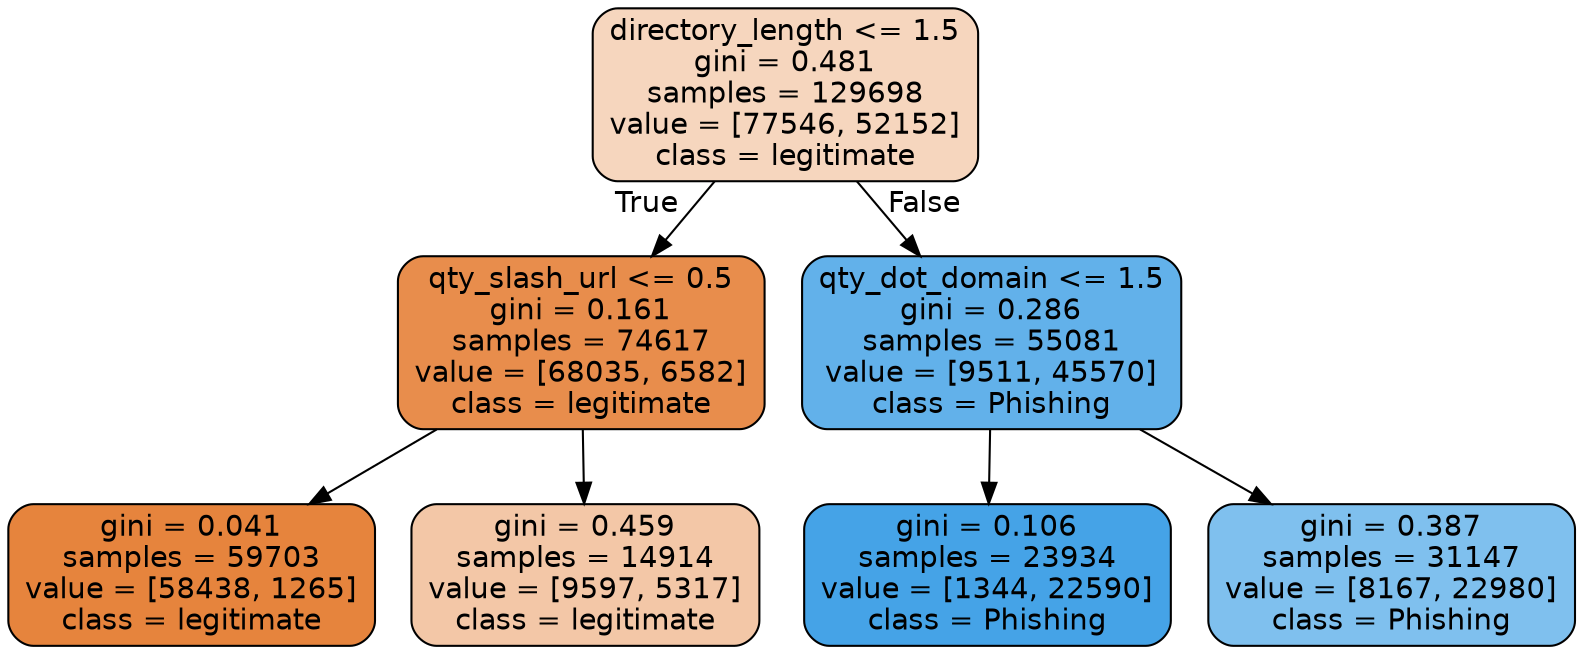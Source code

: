 digraph Tree {
node [shape=box, style="filled, rounded", color="black", fontname="helvetica"] ;
edge [fontname="helvetica"] ;
0 [label="directory_length <= 1.5\ngini = 0.481\nsamples = 129698\nvalue = [77546, 52152]\nclass = legitimate", fillcolor="#f6d6be"] ;
1 [label="qty_slash_url <= 0.5\ngini = 0.161\nsamples = 74617\nvalue = [68035, 6582]\nclass = legitimate", fillcolor="#e88d4c"] ;
0 -> 1 [labeldistance=2.5, labelangle=45, headlabel="True"] ;
2 [label="gini = 0.041\nsamples = 59703\nvalue = [58438, 1265]\nclass = legitimate", fillcolor="#e6843d"] ;
1 -> 2 ;
3 [label="gini = 0.459\nsamples = 14914\nvalue = [9597, 5317]\nclass = legitimate", fillcolor="#f3c7a7"] ;
1 -> 3 ;
4 [label="qty_dot_domain <= 1.5\ngini = 0.286\nsamples = 55081\nvalue = [9511, 45570]\nclass = Phishing", fillcolor="#62b1ea"] ;
0 -> 4 [labeldistance=2.5, labelangle=-45, headlabel="False"] ;
5 [label="gini = 0.106\nsamples = 23934\nvalue = [1344, 22590]\nclass = Phishing", fillcolor="#45a3e7"] ;
4 -> 5 ;
6 [label="gini = 0.387\nsamples = 31147\nvalue = [8167, 22980]\nclass = Phishing", fillcolor="#7fc0ee"] ;
4 -> 6 ;
}